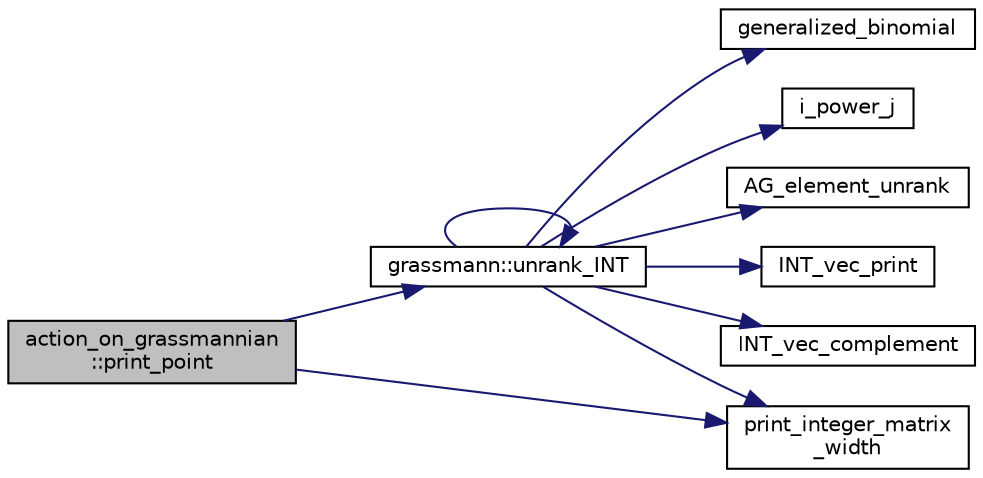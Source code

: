 digraph "action_on_grassmannian::print_point"
{
  edge [fontname="Helvetica",fontsize="10",labelfontname="Helvetica",labelfontsize="10"];
  node [fontname="Helvetica",fontsize="10",shape=record];
  rankdir="LR";
  Node918 [label="action_on_grassmannian\l::print_point",height=0.2,width=0.4,color="black", fillcolor="grey75", style="filled", fontcolor="black"];
  Node918 -> Node919 [color="midnightblue",fontsize="10",style="solid",fontname="Helvetica"];
  Node919 [label="grassmann::unrank_INT",height=0.2,width=0.4,color="black", fillcolor="white", style="filled",URL="$df/d02/classgrassmann.html#a32079405b95a6da2ba1420567d762d64"];
  Node919 -> Node920 [color="midnightblue",fontsize="10",style="solid",fontname="Helvetica"];
  Node920 [label="generalized_binomial",height=0.2,width=0.4,color="black", fillcolor="white", style="filled",URL="$d2/d7c/combinatorics_8_c.html#a24762dc22e45175d18ec1ec1d2556ae8"];
  Node919 -> Node921 [color="midnightblue",fontsize="10",style="solid",fontname="Helvetica"];
  Node921 [label="i_power_j",height=0.2,width=0.4,color="black", fillcolor="white", style="filled",URL="$de/dc5/algebra__and__number__theory_8h.html#a39b321523e8957d701618bb5cac542b5"];
  Node919 -> Node922 [color="midnightblue",fontsize="10",style="solid",fontname="Helvetica"];
  Node922 [label="AG_element_unrank",height=0.2,width=0.4,color="black", fillcolor="white", style="filled",URL="$d4/d67/geometry_8h.html#a4a33b86c87b2879b97cfa1327abe2885"];
  Node919 -> Node923 [color="midnightblue",fontsize="10",style="solid",fontname="Helvetica"];
  Node923 [label="INT_vec_print",height=0.2,width=0.4,color="black", fillcolor="white", style="filled",URL="$df/dbf/sajeeb_8_c.html#a79a5901af0b47dd0d694109543c027fe"];
  Node919 -> Node919 [color="midnightblue",fontsize="10",style="solid",fontname="Helvetica"];
  Node919 -> Node924 [color="midnightblue",fontsize="10",style="solid",fontname="Helvetica"];
  Node924 [label="INT_vec_complement",height=0.2,width=0.4,color="black", fillcolor="white", style="filled",URL="$d5/db4/io__and__os_8h.html#a2a0a724647575fcd3090c763985eb81a"];
  Node919 -> Node925 [color="midnightblue",fontsize="10",style="solid",fontname="Helvetica"];
  Node925 [label="print_integer_matrix\l_width",height=0.2,width=0.4,color="black", fillcolor="white", style="filled",URL="$d5/db4/io__and__os_8h.html#aa78f3e73fc2179251bd15adbcc31573f"];
  Node918 -> Node925 [color="midnightblue",fontsize="10",style="solid",fontname="Helvetica"];
}
